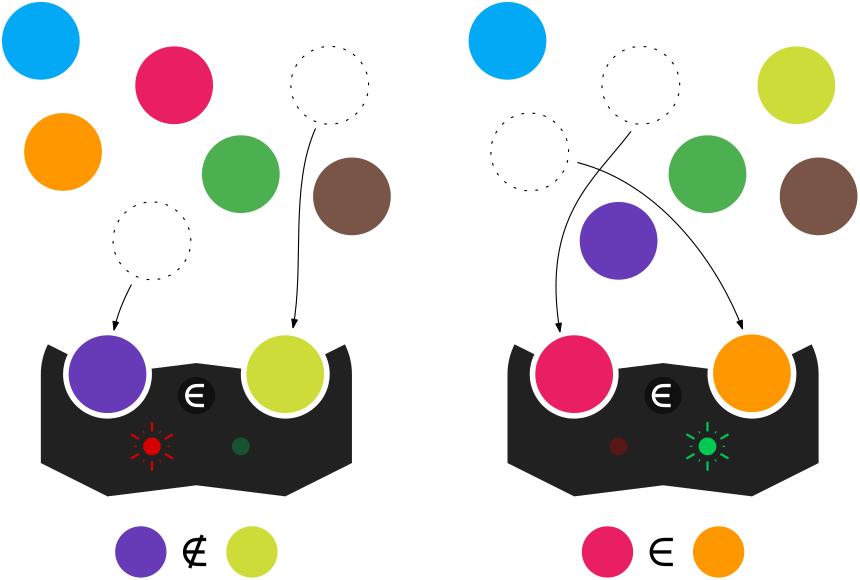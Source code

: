 <?xml version="1.0"?>
<!DOCTYPE ipe SYSTEM "ipe.dtd">
<ipe version="70212" creator="Ipe 7.2.13">
<info created="D:20200404195800" modified="D:20200418173828"/>
<preamble>\usepackage{amsmath}
\usepackage{amssymb}</preamble>
<ipestyle name="basic">
<symbol name="arrow/arc(spx)">
<path stroke="sym-stroke" fill="sym-stroke" pen="sym-pen">
0 0 m
-1 0.333 l
-1 -0.333 l
h
</path>
</symbol>
<symbol name="arrow/farc(spx)">
<path stroke="sym-stroke" fill="white" pen="sym-pen">
0 0 m
-1 0.333 l
-1 -0.333 l
h
</path>
</symbol>
<symbol name="arrow/ptarc(spx)">
<path stroke="sym-stroke" fill="sym-stroke" pen="sym-pen">
0 0 m
-1 0.333 l
-0.8 0 l
-1 -0.333 l
h
</path>
</symbol>
<symbol name="arrow/fptarc(spx)">
<path stroke="sym-stroke" fill="white" pen="sym-pen">
0 0 m
-1 0.333 l
-0.8 0 l
-1 -0.333 l
h
</path>
</symbol>
<symbol name="mark/circle(sx)" transformations="translations">
<path fill="sym-stroke">
0.6 0 0 0.6 0 0 e
0.4 0 0 0.4 0 0 e
</path>
</symbol>
<symbol name="mark/disk(sx)" transformations="translations">
<path fill="sym-stroke">
0.6 0 0 0.6 0 0 e
</path>
</symbol>
<symbol name="mark/fdisk(sfx)" transformations="translations">
<group>
<path fill="sym-fill">
0.5 0 0 0.5 0 0 e
</path>
<path fill="sym-stroke" fillrule="eofill">
0.6 0 0 0.6 0 0 e
0.4 0 0 0.4 0 0 e
</path>
</group>
</symbol>
<symbol name="mark/box(sx)" transformations="translations">
<path fill="sym-stroke" fillrule="eofill">
-0.6 -0.6 m
0.6 -0.6 l
0.6 0.6 l
-0.6 0.6 l
h
-0.4 -0.4 m
0.4 -0.4 l
0.4 0.4 l
-0.4 0.4 l
h
</path>
</symbol>
<symbol name="mark/square(sx)" transformations="translations">
<path fill="sym-stroke">
-0.6 -0.6 m
0.6 -0.6 l
0.6 0.6 l
-0.6 0.6 l
h
</path>
</symbol>
<symbol name="mark/fsquare(sfx)" transformations="translations">
<group>
<path fill="sym-fill">
-0.5 -0.5 m
0.5 -0.5 l
0.5 0.5 l
-0.5 0.5 l
h
</path>
<path fill="sym-stroke" fillrule="eofill">
-0.6 -0.6 m
0.6 -0.6 l
0.6 0.6 l
-0.6 0.6 l
h
-0.4 -0.4 m
0.4 -0.4 l
0.4 0.4 l
-0.4 0.4 l
h
</path>
</group>
</symbol>
<symbol name="mark/cross(sx)" transformations="translations">
<group>
<path fill="sym-stroke">
-0.43 -0.57 m
0.57 0.43 l
0.43 0.57 l
-0.57 -0.43 l
h
</path>
<path fill="sym-stroke">
-0.43 0.57 m
0.57 -0.43 l
0.43 -0.57 l
-0.57 0.43 l
h
</path>
</group>
</symbol>
<symbol name="arrow/fnormal(spx)">
<path stroke="sym-stroke" fill="white" pen="sym-pen">
0 0 m
-1 0.333 l
-1 -0.333 l
h
</path>
</symbol>
<symbol name="arrow/pointed(spx)">
<path stroke="sym-stroke" fill="sym-stroke" pen="sym-pen">
0 0 m
-1 0.333 l
-0.8 0 l
-1 -0.333 l
h
</path>
</symbol>
<symbol name="arrow/fpointed(spx)">
<path stroke="sym-stroke" fill="white" pen="sym-pen">
0 0 m
-1 0.333 l
-0.8 0 l
-1 -0.333 l
h
</path>
</symbol>
<symbol name="arrow/linear(spx)">
<path stroke="sym-stroke" pen="sym-pen">
-1 0.333 m
0 0 l
-1 -0.333 l
</path>
</symbol>
<symbol name="arrow/fdouble(spx)">
<path stroke="sym-stroke" fill="white" pen="sym-pen">
0 0 m
-1 0.333 l
-1 -0.333 l
h
-1 0 m
-2 0.333 l
-2 -0.333 l
h
</path>
</symbol>
<symbol name="arrow/double(spx)">
<path stroke="sym-stroke" fill="sym-stroke" pen="sym-pen">
0 0 m
-1 0.333 l
-1 -0.333 l
h
-1 0 m
-2 0.333 l
-2 -0.333 l
h
</path>
</symbol>
<pen name="heavier" value="0.8"/>
<pen name="fat" value="1.2"/>
<pen name="ultrafat" value="2"/>
<symbolsize name="large" value="5"/>
<symbolsize name="small" value="2"/>
<symbolsize name="tiny" value="1.1"/>
<arrowsize name="large" value="10"/>
<arrowsize name="small" value="5"/>
<arrowsize name="tiny" value="3"/>
<color name="red" value="1 0 0"/>
<color name="green" value="0 1 0"/>
<color name="blue" value="0 0 1"/>
<color name="yellow" value="1 1 0"/>
<color name="orange" value="1 0.647 0"/>
<color name="gold" value="1 0.843 0"/>
<color name="purple" value="0.627 0.125 0.941"/>
<color name="gray" value="0.745"/>
<color name="brown" value="0.647 0.165 0.165"/>
<color name="navy" value="0 0 0.502"/>
<color name="pink" value="1 0.753 0.796"/>
<color name="seagreen" value="0.18 0.545 0.341"/>
<color name="turquoise" value="0.251 0.878 0.816"/>
<color name="violet" value="0.933 0.51 0.933"/>
<color name="darkblue" value="0 0 0.545"/>
<color name="darkcyan" value="0 0.545 0.545"/>
<color name="darkgray" value="0.663"/>
<color name="darkgreen" value="0 0.392 0"/>
<color name="darkmagenta" value="0.545 0 0.545"/>
<color name="darkorange" value="1 0.549 0"/>
<color name="darkred" value="0.545 0 0"/>
<color name="lightblue" value="0.678 0.847 0.902"/>
<color name="lightcyan" value="0.878 1 1"/>
<color name="lightgray" value="0.827"/>
<color name="lightgreen" value="0.565 0.933 0.565"/>
<color name="lightyellow" value="1 1 0.878"/>
<dashstyle name="dashed" value="[4] 0"/>
<dashstyle name="dotted" value="[1 3] 0"/>
<dashstyle name="dash dotted" value="[4 2 1 2] 0"/>
<dashstyle name="dash dot dotted" value="[4 2 1 2 1 2] 0"/>
<textsize name="large" value="\large"/>
<textsize name="Large" value="\Large"/>
<textsize name="LARGE" value="\LARGE"/>
<textsize name="huge" value="\huge"/>
<textsize name="Huge" value="\Huge"/>
<textsize name="small" value="\small"/>
<textsize name="footnote" value="\footnotesize"/>
<textsize name="tiny" value="\tiny"/>
<textstyle name="center" begin="\begin{center}" end="\end{center}"/>
<textstyle name="itemize" begin="\begin{itemize}" end="\end{itemize}"/>
<textstyle name="item" begin="\begin{itemize}\item{}" end="\end{itemize}"/>
<gridsize name="4 pts" value="4"/>
<gridsize name="8 pts (~3 mm)" value="8"/>
<gridsize name="16 pts (~6 mm)" value="16"/>
<gridsize name="32 pts (~12 mm)" value="32"/>
<gridsize name="10 pts (~3.5 mm)" value="10"/>
<gridsize name="20 pts (~7 mm)" value="20"/>
<gridsize name="14 pts (~5 mm)" value="14"/>
<gridsize name="28 pts (~10 mm)" value="28"/>
<gridsize name="56 pts (~20 mm)" value="56"/>
<anglesize name="90 deg" value="90"/>
<anglesize name="60 deg" value="60"/>
<anglesize name="45 deg" value="45"/>
<anglesize name="30 deg" value="30"/>
<anglesize name="22.5 deg" value="22.5"/>
<opacity name="10%" value="0.1"/>
<opacity name="30%" value="0.3"/>
<opacity name="50%" value="0.5"/>
<opacity name="75%" value="0.75"/>
<tiling name="falling" angle="-60" step="4" width="1"/>
<tiling name="rising" angle="30" step="4" width="1"/>
</ipestyle>
<page>
<layer name="alpha"/>
<view layers="alpha" active="alpha"/>
<path layer="alpha" matrix="1 0 0 1 -48 -128" fill="0.129">
200 512 m
24 0 0 -24 224 512 202.534 522.733 a
209.689 519.155 l
16 0 0 16 224 512 239.876 513.985 a
256 516 l
272.124 513.985 l
16 0 0 16 288 512 302.311 519.155 a
309.466 522.733 l
24 0 0 -24 288 512 312 512 a
312 480 l
288 468 l
256 472 l
224 468 l
200 480 l
h
</path>
<path matrix="0.75 0 0 0.75 16 -1.6835" fill="0.063">
8.94427 0 0 8.94427 256 504 e
</path>
<group matrix="0.45 0 0 0.45 92.4 145.632">
<path stroke="white" pen="fat">
249 512.633 m
262 512.633 l
</path>
<path matrix="0.25 0 0 0.25 193 424.633" stroke="white" pen="fat">
280 384 m
276 384
268 384
240 384
224 364
224 340
240 320
268 320
276 320
280 320 c
</path>
</group>
<path matrix="0.875 0 0 0.875 34 -138" fill="1 0.596 0">
16 0 0 16 144 688 e
</path>
<path matrix="0.2 0 0 0.2 172.8 262" fill="0 0.784 0.325" opacity="30%" stroke-opacity="opaque">
16 0 0 16 256 480 e
</path>
<path matrix="0.2 0 0 0.2 140.8 262" fill="0.835 0 0">
16 0 0 16 256 480 e
</path>
<path matrix="0.875 0 0 0.875 98 -146" fill="0.298 0.686 0.314">
16 0 0 16 144 688 e
</path>
<path matrix="0.875 0 0 0.875 66 -170" stroke="0" dash="dotted">
16 0 0 16 144 688 e
</path>
<path matrix="0.875 0 0 0.875 74 -114" fill="0.914 0.118 0.388">
16 0 0 16 144 688 e
</path>
<path matrix="0.875 0 0 0.875 130 -114" stroke="0" dash="dotted">
16 0 0 16 144 688 e
</path>
<path matrix="0.875 0 0 0.875 138 -154" fill="0.475 0.333 0.282">
16 0 0 16 144 688 e
</path>
<path matrix="0.875 0 0 0.875 26 -98" fill="0.012 0.663 0.957">
16 0 0 16 144 688 e
</path>
<path matrix="1 0 0 1 120 -128" fill="0.129">
200 512 m
24 0 0 -24 224 512 202.534 522.733 a
209.689 519.155 l
16 0 0 16 224 512 239.876 513.985 a
256 516 l
272.124 513.985 l
16 0 0 16 288 512 302.311 519.155 a
309.466 522.733 l
24 0 0 -24 288 512 312 512 a
312 480 l
288 468 l
256 472 l
224 468 l
200 480 l
h
</path>
<path matrix="0.75 0 0 0.75 184 -1.6835" fill="0.063">
8.94427 0 0 8.94427 256 504 e
</path>
<group matrix="0.45 0 0 0.45 260.4 145.632">
<path stroke="white" pen="fat">
249 512.633 m
262 512.633 l
</path>
<path matrix="0.25 0 0 0.25 193 424.633" stroke="white" pen="fat">
280 384 m
276 384
268 384
240 384
224 364
224 340
240 320
268 320
276 320
280 320 c
</path>
</group>
<path matrix="0.875 0 0 0.875 202 -138" stroke="0" dash="dotted">
16 0 0 16 144 688 e
</path>
<path matrix="0.2 0 0 0.2 340.8 262" fill="0 0.784 0.325">
16 0 0 16 256 480 e
</path>
<path matrix="0.2 0 0 0.2 308.8 262" fill="0.835 0 0" opacity="30%" stroke-opacity="opaque">
16 0 0 16 256 480 e
</path>
<path matrix="0.875 0 0 0.875 266 -146" fill="0.298 0.686 0.314">
16 0 0 16 144 688 e
</path>
<path matrix="0.875 0 0 0.875 234 -170" fill="0.404 0.227 0.718">
16 0 0 16 144 688 e
</path>
<path matrix="0.875 0 0 0.875 242 -114" stroke="0" dash="dotted">
16 0 0 16 144 688 e
</path>
<path matrix="0.875 0 0 0.875 298 -114" fill="0.804 0.863 0.224">
16 0 0 16 144 688 e
</path>
<path matrix="0.875 0 0 0.875 306 -154" fill="0.475 0.333 0.282">
16 0 0 16 144 688 e
</path>
<path matrix="0.875 0 0 0.875 194 -98" fill="0.012 0.663 0.957">
16 0 0 16 144 688 e
</path>
<path matrix="0.875 0 0 0.875 50 -218" fill="0.404 0.227 0.718">
16 0 0 16 144 688 e
</path>
<group matrix="0.5 0 0 0.5 80 216">
<path matrix="0.75 0 0 0.75 56 71" stroke="0.835 0 0" pen="heavier">
224 298.422 m
224 307.324 l
</path>
<path matrix="0.75 0 0 0.75 56 71" stroke="0.835 0 0" pen="heavier">
236.49 291.211 m
244.199 295.662 l
</path>
<path matrix="0.75 0 0 0.75 56 71" stroke="0.835 0 0" pen="heavier">
236.49 276.789 m
244.199 272.338 l
</path>
<path matrix="0.75 0 0 0.75 56 71" stroke="0.835 0 0" pen="heavier">
224 269.578 m
224 260.676 l
</path>
<path matrix="0.75 0 0 0.75 56 71" stroke="0.835 0 0" pen="heavier">
211.51 276.789 m
203.801 272.338 l
</path>
<path matrix="0.75 0 0 0.75 56 71" stroke="0.835 0 0" pen="heavier">
211.51 291.211 m
203.801 295.662 l
</path>
<path stroke="0.835 0 0">
218.592 293.367 m
217.675 294.954 l
</path>
<path stroke="0.835 0 0">
229.408 293.367 m
230.325 294.954 l
</path>
<path stroke="0.835 0 0">
234.817 284 m
236.649 284 l
</path>
<path stroke="0.835 0 0">
229.408 274.633 m
230.325 273.046 l
</path>
<path stroke="0.835 0 0">
218.592 274.633 m
217.675 273.046 l
</path>
<path stroke="0.835 0 0">
213.183 284 m
211.351 284 l
</path>
</group>
<group matrix="0.5 0 0 0.5 280 216">
<path matrix="0.75 0 0 0.75 56 71" stroke="0 0.784 0.325" pen="heavier">
224 298.422 m
224 307.324 l
</path>
<path matrix="0.75 0 0 0.75 56 71" stroke="0 0.784 0.325" pen="heavier">
236.49 291.211 m
244.199 295.662 l
</path>
<path matrix="0.75 0 0 0.75 56 71" stroke="0 0.784 0.325" pen="heavier">
236.49 276.789 m
244.199 272.338 l
</path>
<path matrix="0.75 0 0 0.75 56 71" stroke="0 0.784 0.325" pen="heavier">
224 269.578 m
224 260.676 l
</path>
<path matrix="0.75 0 0 0.75 56 71" stroke="0 0.784 0.325" pen="heavier">
211.51 276.789 m
203.801 272.338 l
</path>
<path matrix="0.75 0 0 0.75 56 71" stroke="0 0.784 0.325" pen="heavier">
211.51 291.211 m
203.801 295.662 l
</path>
<path stroke="0 0.784 0.325">
218.592 293.367 m
217.675 294.954 l
</path>
<path stroke="0 0.784 0.325">
229.408 293.367 m
230.325 294.954 l
</path>
<path stroke="0 0.784 0.325">
234.817 284 m
236.649 284 l
</path>
<path stroke="0 0.784 0.325">
229.408 274.633 m
230.325 273.046 l
</path>
<path stroke="0 0.784 0.325">
218.592 274.633 m
217.675 273.046 l
</path>
<path stroke="0 0.784 0.325">
213.183 284 m
211.351 284 l
</path>
</group>
<path matrix="0.875 0 0 0.875 282 -217.683" fill="1 0.596 0">
16 0 0 16 144 688 e
</path>
<path matrix="0.875 0 0 0.875 218 -218" fill="0.914 0.118 0.388">
16 0 0 16 144 688 e
</path>
<path matrix="0.875 0 0 0.875 114 -218" fill="0.804 0.863 0.224">
16 0 0 16 144 688 e
</path>
<path stroke="black" arrow="normal/tiny">
184.63 416.283 m
179.947 407.409
178.345 399.892 c
</path>
<path stroke="black" arrow="normal/tiny">
250.902 472.477 m
241.542 451.469
246.95 423.181
242.79 400.717 c
</path>
<path stroke="black" arrow="normal/tiny">
345.125 460.205 m
376.232 452.263
396.501 421.933
404.613 400.301 c
</path>
<path stroke="black" arrow="normal/tiny">
364.469 471.437 m
351.365 453.965
332.021 440.861
338.885 399.261 c
</path>
<path matrix="0.5775 0 0 0.5775 104.84 -77.32" fill="0.404 0.227 0.718">
16 0 0 16 144 688 e
</path>
<path matrix="0.5775 0 0 0.5775 144.84 -77.32" fill="0.804 0.863 0.224">
16 0 0 16 144 688 e
</path>
<group matrix="0.5625 0 0 0.5625 63.6 31.6439">
<path stroke="black" pen="fat">
249 512.633 m
262 512.633 l
</path>
<path matrix="0.25 0 0 0.25 193 424.633" stroke="black" pen="fat">
280 384 m
276 384
268 384
240 384
224 364
224 340
240 320
268 320
276 320
280 320 c
</path>
</group>
<path stroke="black" pen="fat">
210.1 326.067 m
205.605 314.212 l
</path>
<path matrix="0.5775 0 0 0.5775 272.84 -77.32" fill="0.914 0.118 0.388">
16 0 0 16 144 688 e
</path>
<path matrix="0.5775 0 0 0.5775 312.84 -77.32" fill="1 0.596 0">
16 0 0 16 144 688 e
</path>
<group matrix="0.5625 0 0 0.5625 231.6 31.6439">
<path stroke="black" pen="fat">
249 512.633 m
262 512.633 l
</path>
<path matrix="0.25 0 0 0.25 193 424.633" stroke="black" pen="fat">
280 384 m
276 384
268 384
240 384
224 364
224 340
240 320
268 320
276 320
280 320 c
</path>
</group>
</page>
</ipe>
